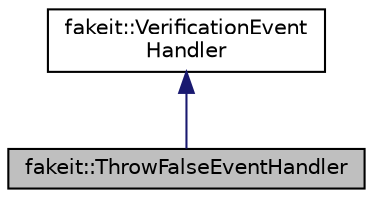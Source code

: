 digraph "fakeit::ThrowFalseEventHandler"
{
  edge [fontname="Helvetica",fontsize="10",labelfontname="Helvetica",labelfontsize="10"];
  node [fontname="Helvetica",fontsize="10",shape=record];
  Node1 [label="fakeit::ThrowFalseEventHandler",height=0.2,width=0.4,color="black", fillcolor="grey75", style="filled" fontcolor="black"];
  Node2 -> Node1 [dir="back",color="midnightblue",fontsize="10",style="solid",fontname="Helvetica"];
  Node2 [label="fakeit::VerificationEvent\lHandler",height=0.2,width=0.4,color="black", fillcolor="white", style="filled",URL="$d0/dda/structfakeit_1_1VerificationEventHandler.html"];
}
